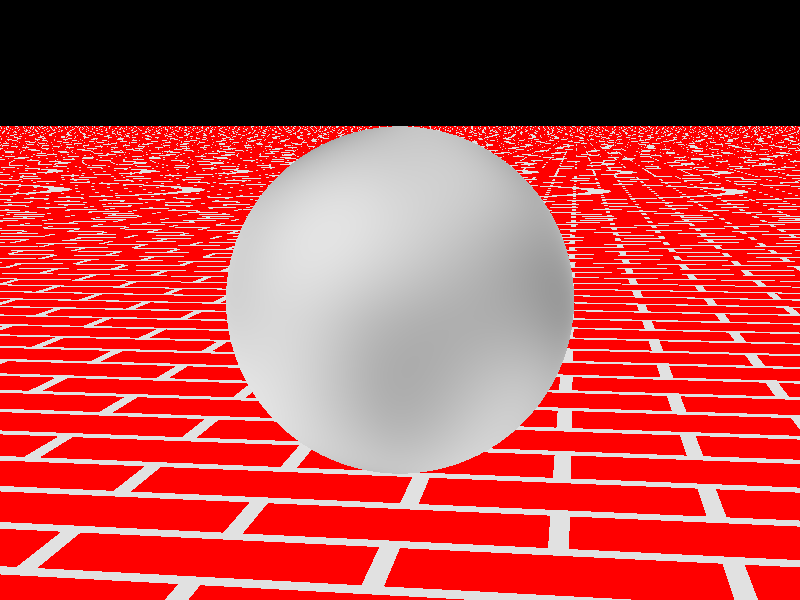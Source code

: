 #include "colors.inc"
camera {
  location <1, 1, -7>
  look_at 0
  angle 36
}
light_source { <1000, 1000, -1000> White }
plane {
  y, -1.5
  pigment { brick Gray75, Red rotate -90*x scale .25 }
}
sphere {
  <0,0,0>, 1
  pigment {
    spotted
    color_map {
      [0.00 color Black]
      [0.85 color White]
    }
  }
}

